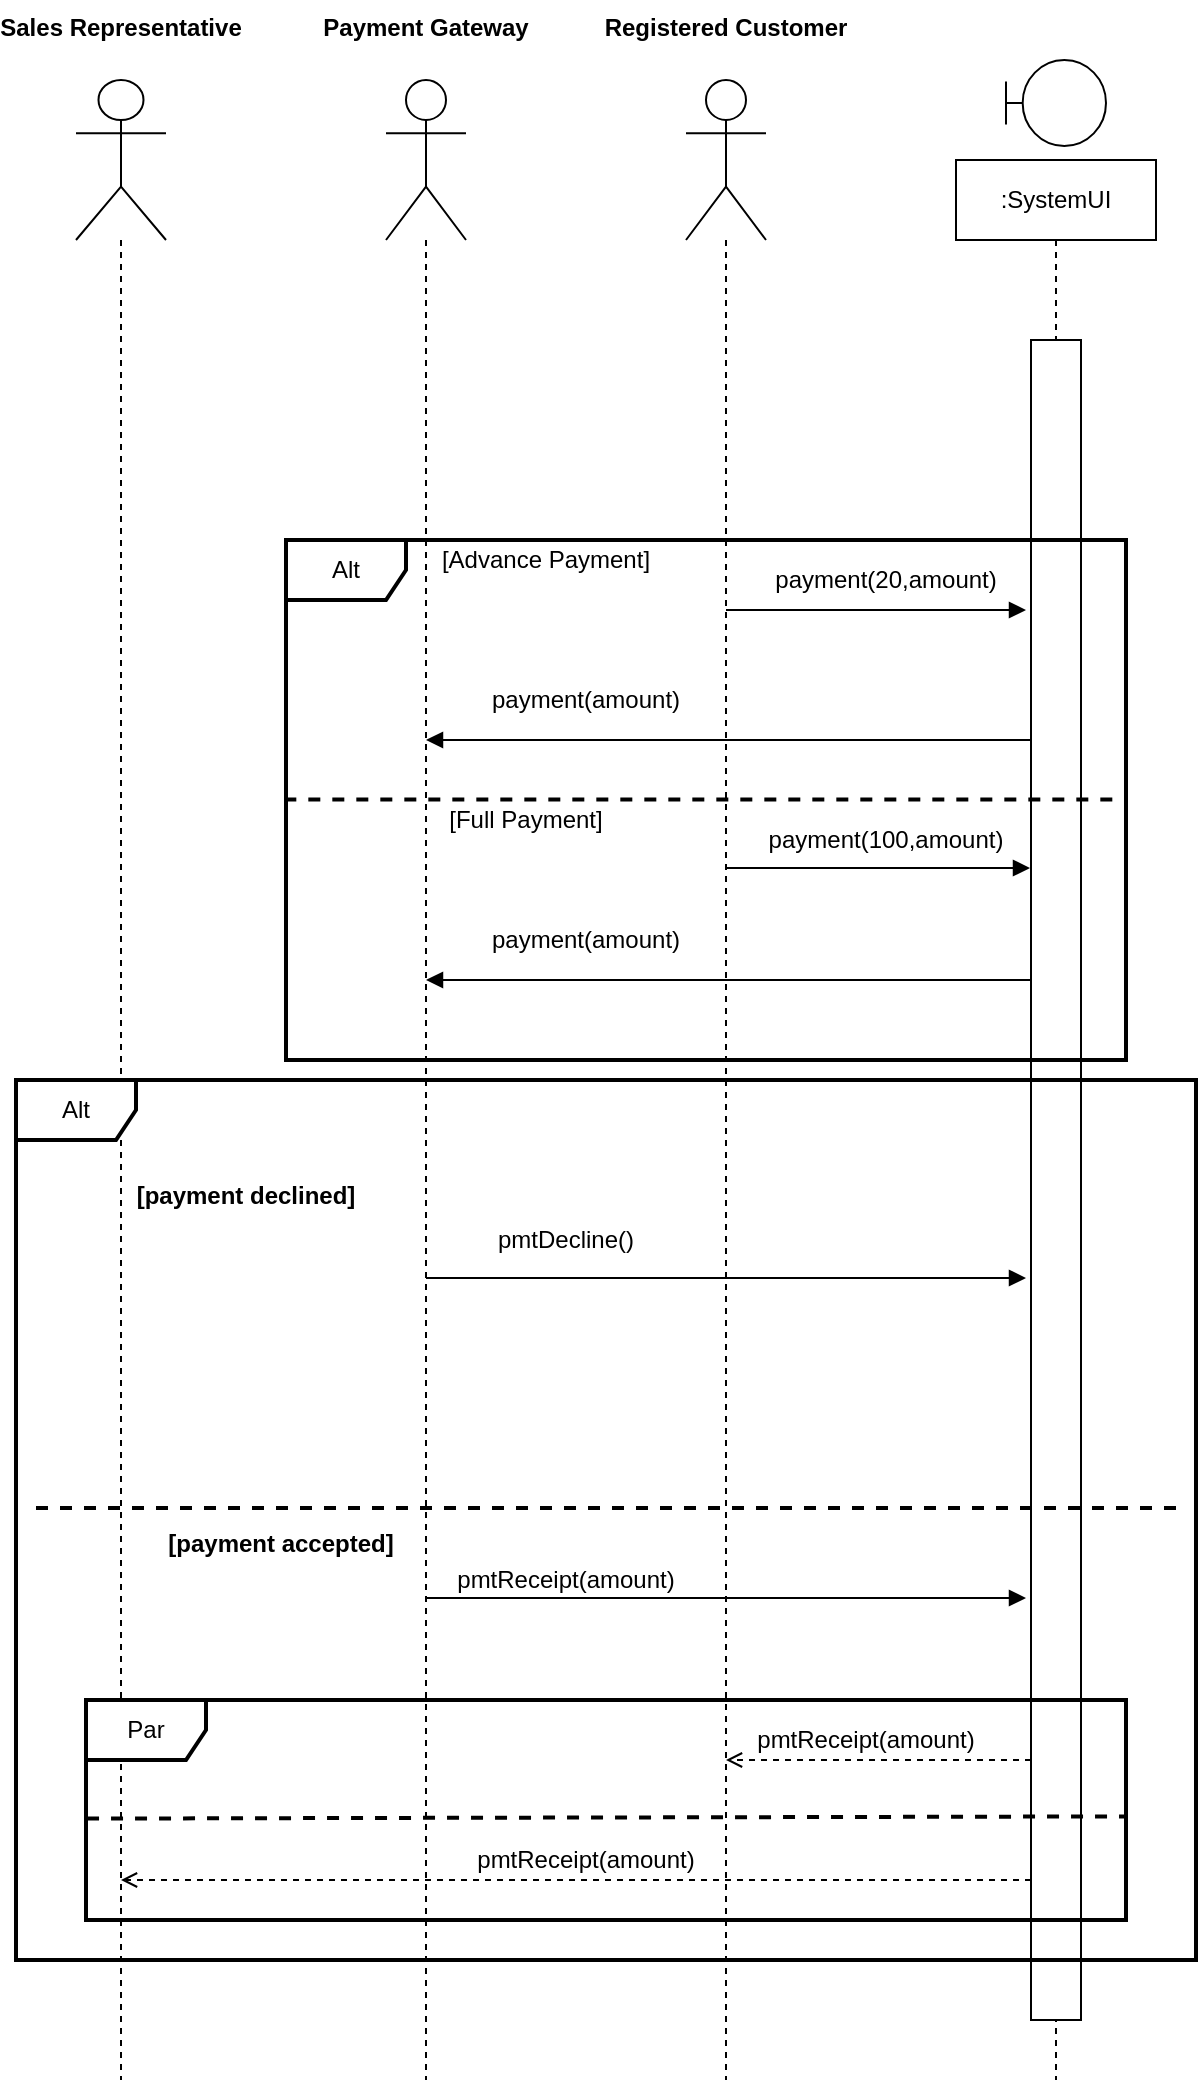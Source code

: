 <mxfile version="13.9.9" type="device"><diagram id="xt8OzNwKkNsph5sXD3_J" name="Page-1"><mxGraphModel dx="1108" dy="802" grid="1" gridSize="10" guides="1" tooltips="1" connect="1" arrows="1" fold="1" page="1" pageScale="1" pageWidth="850" pageHeight="1100" background="#ffffff" math="0" shadow="0"><root><mxCell id="0"/><mxCell id="1" parent="0"/><mxCell id="II5ZoIhyJrVqMvb5Uh_n-1" value="" style="shape=umlLifeline;participant=umlActor;perimeter=lifelinePerimeter;whiteSpace=wrap;html=1;container=1;collapsible=0;recursiveResize=0;verticalAlign=top;spacingTop=36;outlineConnect=0;size=80;" parent="1" vertex="1"><mxGeometry x="105" y="120" width="45" height="1000" as="geometry"/></mxCell><mxCell id="II5ZoIhyJrVqMvb5Uh_n-2" value="Sales Representative" style="text;align=center;fontStyle=1;verticalAlign=middle;spacingLeft=3;spacingRight=3;strokeColor=none;rotatable=0;points=[[0,0.5],[1,0.5]];portConstraint=eastwest;" parent="1" vertex="1"><mxGeometry x="87.5" y="80" width="80" height="26" as="geometry"/></mxCell><mxCell id="II5ZoIhyJrVqMvb5Uh_n-24" style="edgeStyle=orthogonalEdgeStyle;rounded=0;orthogonalLoop=1;jettySize=auto;html=1;endArrow=block;endFill=1;" parent="1" source="II5ZoIhyJrVqMvb5Uh_n-3" edge="1"><mxGeometry relative="1" as="geometry"><mxPoint x="580" y="719" as="targetPoint"/><Array as="points"><mxPoint x="350" y="719"/><mxPoint x="350" y="719"/></Array></mxGeometry></mxCell><mxCell id="II5ZoIhyJrVqMvb5Uh_n-31" style="edgeStyle=orthogonalEdgeStyle;rounded=0;orthogonalLoop=1;jettySize=auto;html=1;endArrow=block;endFill=1;" parent="1" source="II5ZoIhyJrVqMvb5Uh_n-3" edge="1"><mxGeometry relative="1" as="geometry"><mxPoint x="580" y="879" as="targetPoint"/><Array as="points"><mxPoint x="370" y="879"/><mxPoint x="370" y="879"/></Array></mxGeometry></mxCell><mxCell id="II5ZoIhyJrVqMvb5Uh_n-3" value="" style="shape=umlLifeline;participant=umlActor;perimeter=lifelinePerimeter;whiteSpace=wrap;html=1;container=1;collapsible=0;recursiveResize=0;verticalAlign=top;spacingTop=36;outlineConnect=0;size=80;" parent="1" vertex="1"><mxGeometry x="260" y="120" width="40" height="1000" as="geometry"/></mxCell><mxCell id="II5ZoIhyJrVqMvb5Uh_n-4" value="Payment Gateway" style="text;align=center;fontStyle=1;verticalAlign=middle;spacingLeft=3;spacingRight=3;strokeColor=none;rotatable=0;points=[[0,0.5],[1,0.5]];portConstraint=eastwest;" parent="1" vertex="1"><mxGeometry x="240" y="80" width="80" height="26" as="geometry"/></mxCell><mxCell id="II5ZoIhyJrVqMvb5Uh_n-11" style="edgeStyle=orthogonalEdgeStyle;rounded=0;orthogonalLoop=1;jettySize=auto;html=1;endArrow=block;endFill=1;" parent="1" source="II5ZoIhyJrVqMvb5Uh_n-5" edge="1"><mxGeometry relative="1" as="geometry"><mxPoint x="580" y="385" as="targetPoint"/><Array as="points"><mxPoint x="580" y="385"/></Array></mxGeometry></mxCell><mxCell id="II5ZoIhyJrVqMvb5Uh_n-14" style="edgeStyle=orthogonalEdgeStyle;rounded=0;orthogonalLoop=1;jettySize=auto;html=1;endArrow=block;endFill=1;" parent="1" source="II5ZoIhyJrVqMvb5Uh_n-5" edge="1"><mxGeometry relative="1" as="geometry"><mxPoint x="582" y="514" as="targetPoint"/><Array as="points"><mxPoint x="480" y="514"/><mxPoint x="480" y="514"/></Array></mxGeometry></mxCell><mxCell id="II5ZoIhyJrVqMvb5Uh_n-5" value="" style="shape=umlLifeline;participant=umlActor;perimeter=lifelinePerimeter;whiteSpace=wrap;html=1;container=1;collapsible=0;recursiveResize=0;verticalAlign=top;spacingTop=36;outlineConnect=0;size=80;" parent="1" vertex="1"><mxGeometry x="410" y="120" width="40" height="1000" as="geometry"/></mxCell><mxCell id="II5ZoIhyJrVqMvb5Uh_n-6" value="Registered Customer" style="text;align=center;fontStyle=1;verticalAlign=middle;spacingLeft=3;spacingRight=3;strokeColor=none;rotatable=0;points=[[0,0.5],[1,0.5]];portConstraint=eastwest;" parent="1" vertex="1"><mxGeometry x="390" y="80" width="80" height="26" as="geometry"/></mxCell><mxCell id="II5ZoIhyJrVqMvb5Uh_n-7" value="" style="shape=umlBoundary;whiteSpace=wrap;html=1;" parent="1" vertex="1"><mxGeometry x="570" y="110" width="50" height="43" as="geometry"/></mxCell><mxCell id="II5ZoIhyJrVqMvb5Uh_n-9" value=":SystemUI" style="shape=umlLifeline;perimeter=lifelinePerimeter;whiteSpace=wrap;html=1;container=1;collapsible=0;recursiveResize=0;outlineConnect=0;" parent="1" vertex="1"><mxGeometry x="545" y="160" width="100" height="960" as="geometry"/></mxCell><mxCell id="II5ZoIhyJrVqMvb5Uh_n-10" value="" style="html=1;points=[];perimeter=orthogonalPerimeter;" parent="II5ZoIhyJrVqMvb5Uh_n-9" vertex="1"><mxGeometry x="37.5" y="90" width="25" height="840" as="geometry"/></mxCell><mxCell id="II5ZoIhyJrVqMvb5Uh_n-13" value="payment(20,amount)" style="text;html=1;strokeColor=none;fillColor=none;align=center;verticalAlign=middle;whiteSpace=wrap;rounded=0;" parent="1" vertex="1"><mxGeometry x="490" y="360" width="40" height="20" as="geometry"/></mxCell><mxCell id="II5ZoIhyJrVqMvb5Uh_n-15" style="edgeStyle=orthogonalEdgeStyle;rounded=0;orthogonalLoop=1;jettySize=auto;html=1;endArrow=block;endFill=1;" parent="1" source="II5ZoIhyJrVqMvb5Uh_n-10" target="II5ZoIhyJrVqMvb5Uh_n-3" edge="1"><mxGeometry relative="1" as="geometry"><Array as="points"><mxPoint x="510" y="450"/><mxPoint x="510" y="450"/></Array></mxGeometry></mxCell><mxCell id="II5ZoIhyJrVqMvb5Uh_n-16" value="payment(amount)" style="text;html=1;strokeColor=none;fillColor=none;align=center;verticalAlign=middle;whiteSpace=wrap;rounded=0;" parent="1" vertex="1"><mxGeometry x="340" y="420" width="40" height="20" as="geometry"/></mxCell><mxCell id="II5ZoIhyJrVqMvb5Uh_n-17" value="payment(100,amount)" style="text;html=1;strokeColor=none;fillColor=none;align=center;verticalAlign=middle;whiteSpace=wrap;rounded=0;" parent="1" vertex="1"><mxGeometry x="490" y="490" width="40" height="20" as="geometry"/></mxCell><mxCell id="II5ZoIhyJrVqMvb5Uh_n-18" style="edgeStyle=orthogonalEdgeStyle;rounded=0;orthogonalLoop=1;jettySize=auto;html=1;endArrow=block;endFill=1;" parent="1" source="II5ZoIhyJrVqMvb5Uh_n-10" target="II5ZoIhyJrVqMvb5Uh_n-3" edge="1"><mxGeometry relative="1" as="geometry"><Array as="points"><mxPoint x="510" y="570"/><mxPoint x="510" y="570"/></Array></mxGeometry></mxCell><mxCell id="II5ZoIhyJrVqMvb5Uh_n-19" value="payment(amount)" style="text;html=1;strokeColor=none;fillColor=none;align=center;verticalAlign=middle;whiteSpace=wrap;rounded=0;" parent="1" vertex="1"><mxGeometry x="340" y="540" width="40" height="20" as="geometry"/></mxCell><mxCell id="II5ZoIhyJrVqMvb5Uh_n-20" value="Alt" style="shape=umlFrame;whiteSpace=wrap;html=1;strokeWidth=2;" parent="1" vertex="1"><mxGeometry x="210" y="350" width="420" height="260" as="geometry"/></mxCell><mxCell id="II5ZoIhyJrVqMvb5Uh_n-21" value="" style="endArrow=none;dashed=1;html=1;entryX=1.001;entryY=0.499;entryDx=0;entryDy=0;entryPerimeter=0;exitX=-0.002;exitY=0.499;exitDx=0;exitDy=0;exitPerimeter=0;strokeWidth=2;" parent="1" source="II5ZoIhyJrVqMvb5Uh_n-20" target="II5ZoIhyJrVqMvb5Uh_n-20" edge="1"><mxGeometry width="50" height="50" relative="1" as="geometry"><mxPoint x="210" y="520" as="sourcePoint"/><mxPoint x="260" y="470" as="targetPoint"/></mxGeometry></mxCell><mxCell id="II5ZoIhyJrVqMvb5Uh_n-22" value="[Advance Payment]" style="text;html=1;strokeColor=none;fillColor=none;align=center;verticalAlign=middle;whiteSpace=wrap;rounded=0;" parent="1" vertex="1"><mxGeometry x="280" y="350" width="120" height="20" as="geometry"/></mxCell><mxCell id="II5ZoIhyJrVqMvb5Uh_n-23" value="[Full Payment]" style="text;html=1;strokeColor=none;fillColor=none;align=center;verticalAlign=middle;whiteSpace=wrap;rounded=0;" parent="1" vertex="1"><mxGeometry x="270" y="480" width="120" height="20" as="geometry"/></mxCell><mxCell id="II5ZoIhyJrVqMvb5Uh_n-26" value="pmtDecline()" style="text;html=1;strokeColor=none;fillColor=none;align=center;verticalAlign=middle;whiteSpace=wrap;rounded=0;" parent="1" vertex="1"><mxGeometry x="330" y="690" width="40" height="20" as="geometry"/></mxCell><mxCell id="II5ZoIhyJrVqMvb5Uh_n-32" style="edgeStyle=orthogonalEdgeStyle;rounded=0;orthogonalLoop=1;jettySize=auto;html=1;dashed=1;endArrow=open;endFill=0;" parent="1" source="II5ZoIhyJrVqMvb5Uh_n-10" edge="1"><mxGeometry relative="1" as="geometry"><mxPoint x="430" y="960" as="targetPoint"/><Array as="points"><mxPoint x="430" y="960"/></Array></mxGeometry></mxCell><mxCell id="II5ZoIhyJrVqMvb5Uh_n-33" style="edgeStyle=orthogonalEdgeStyle;rounded=0;orthogonalLoop=1;jettySize=auto;html=1;dashed=1;endArrow=open;endFill=0;" parent="1" source="II5ZoIhyJrVqMvb5Uh_n-10" target="II5ZoIhyJrVqMvb5Uh_n-1" edge="1"><mxGeometry relative="1" as="geometry"><Array as="points"><mxPoint x="490" y="1020"/><mxPoint x="490" y="1020"/></Array></mxGeometry></mxCell><mxCell id="II5ZoIhyJrVqMvb5Uh_n-35" value="Par" style="shape=umlFrame;whiteSpace=wrap;html=1;strokeWidth=2;" parent="1" vertex="1"><mxGeometry x="110" y="930" width="520" height="110" as="geometry"/></mxCell><mxCell id="II5ZoIhyJrVqMvb5Uh_n-36" value="" style="endArrow=none;dashed=1;html=1;exitX=0.001;exitY=0.539;exitDx=0;exitDy=0;exitPerimeter=0;entryX=1.001;entryY=0.529;entryDx=0;entryDy=0;entryPerimeter=0;strokeWidth=2;" parent="1" source="II5ZoIhyJrVqMvb5Uh_n-35" target="II5ZoIhyJrVqMvb5Uh_n-35" edge="1"><mxGeometry width="50" height="50" relative="1" as="geometry"><mxPoint x="190" y="1010" as="sourcePoint"/><mxPoint x="240" y="960" as="targetPoint"/></mxGeometry></mxCell><mxCell id="II5ZoIhyJrVqMvb5Uh_n-37" value="pmtReceipt(amount)" style="text;html=1;strokeColor=none;fillColor=none;align=center;verticalAlign=middle;whiteSpace=wrap;rounded=0;" parent="1" vertex="1"><mxGeometry x="480" y="940" width="40" height="20" as="geometry"/></mxCell><mxCell id="II5ZoIhyJrVqMvb5Uh_n-38" value="pmtReceipt(amount)" style="text;html=1;strokeColor=none;fillColor=none;align=center;verticalAlign=middle;whiteSpace=wrap;rounded=0;" parent="1" vertex="1"><mxGeometry x="340" y="1000" width="40" height="20" as="geometry"/></mxCell><mxCell id="II5ZoIhyJrVqMvb5Uh_n-40" value="pmtReceipt(amount)" style="text;html=1;strokeColor=none;fillColor=none;align=center;verticalAlign=middle;whiteSpace=wrap;rounded=0;" parent="1" vertex="1"><mxGeometry x="330" y="860" width="40" height="20" as="geometry"/></mxCell><mxCell id="RLOm6NS98lKq2y5OO-he-2" value="[payment accepted]" style="text;align=center;fontStyle=1;verticalAlign=middle;spacingLeft=3;spacingRight=3;strokeColor=none;rotatable=0;points=[[0,0.5],[1,0.5]];portConstraint=eastwest;" parent="1" vertex="1"><mxGeometry x="167.5" y="838" width="80" height="26" as="geometry"/></mxCell><mxCell id="RLOm6NS98lKq2y5OO-he-3" value="Alt" style="shape=umlFrame;whiteSpace=wrap;html=1;strokeWidth=2;" parent="1" vertex="1"><mxGeometry x="75" y="620" width="590" height="440" as="geometry"/></mxCell><mxCell id="RLOm6NS98lKq2y5OO-he-4" value="" style="line;strokeWidth=2;fillColor=none;align=left;verticalAlign=middle;spacingTop=-1;spacingLeft=3;spacingRight=3;rotatable=0;labelPosition=right;points=[];portConstraint=eastwest;dashed=1;" parent="1" vertex="1"><mxGeometry x="85" y="830" width="570" height="8" as="geometry"/></mxCell><mxCell id="RLOm6NS98lKq2y5OO-he-5" value="[payment declined]" style="text;align=center;fontStyle=1;verticalAlign=middle;spacingLeft=3;spacingRight=3;strokeColor=none;rotatable=0;points=[[0,0.5],[1,0.5]];portConstraint=eastwest;dashed=1;" parent="1" vertex="1"><mxGeometry x="150" y="664" width="80" height="26" as="geometry"/></mxCell></root></mxGraphModel></diagram></mxfile>